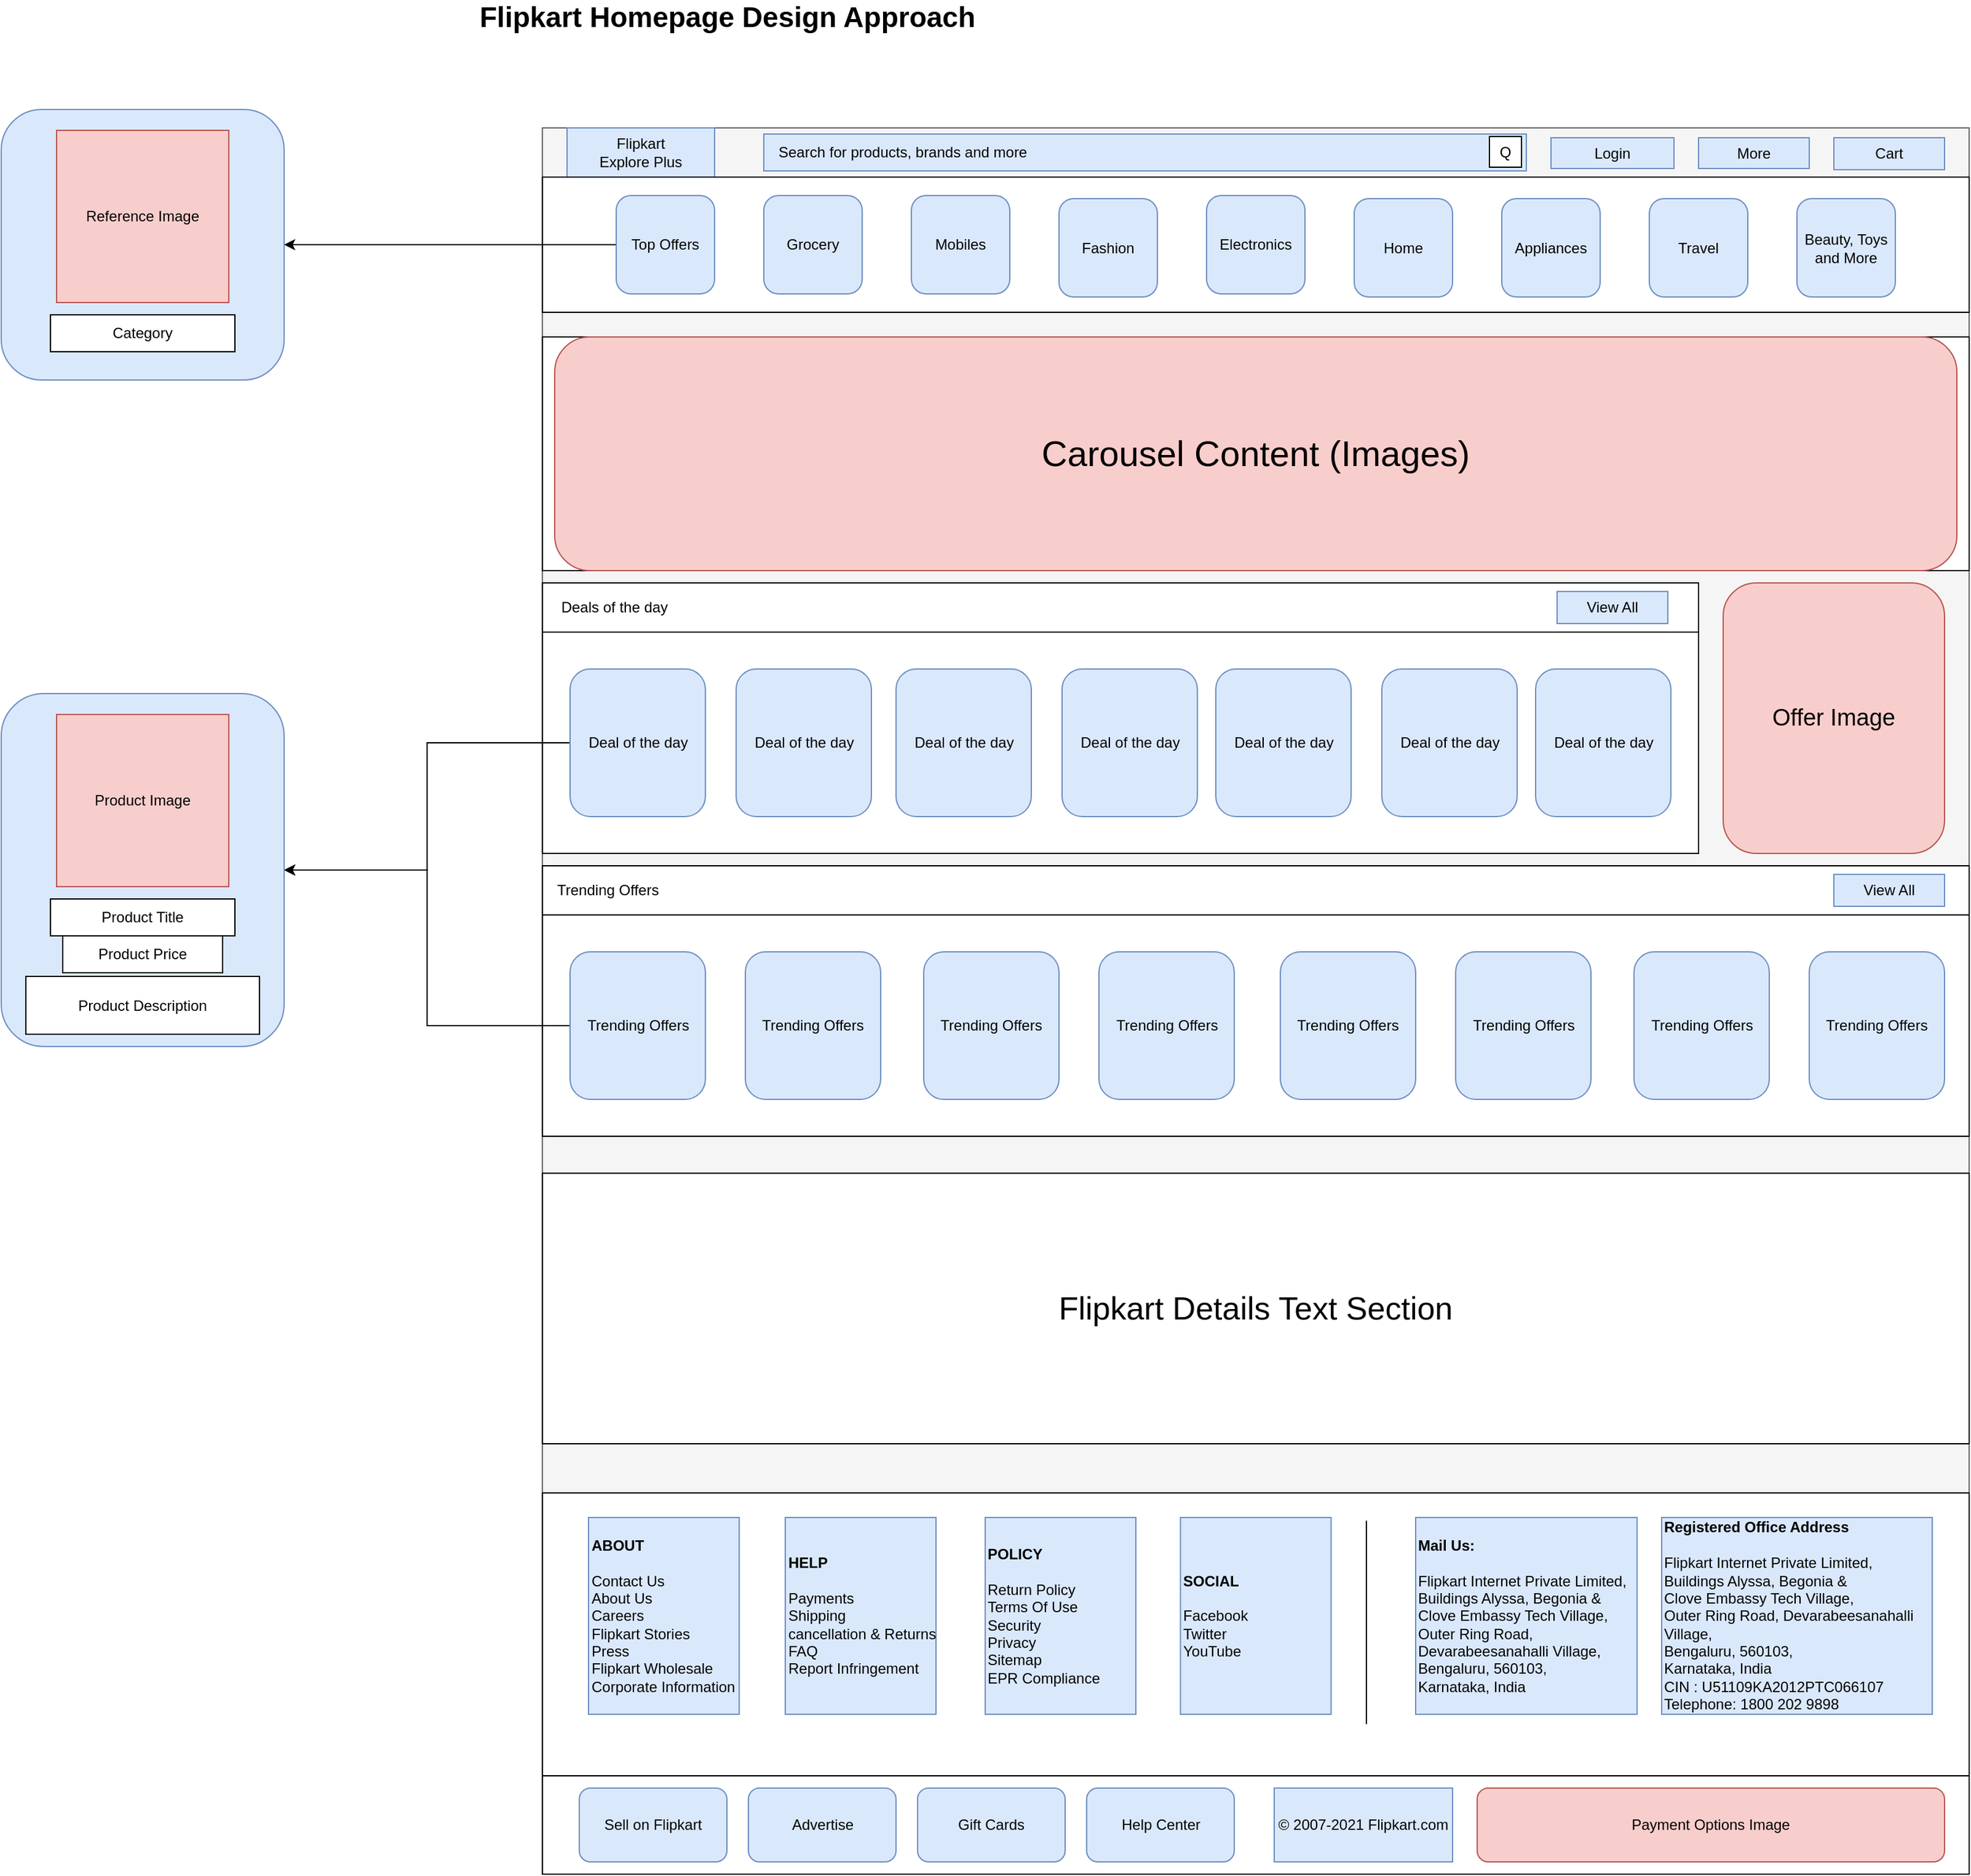 <mxfile version="14.9.6" type="device"><diagram id="KYXdHJFpIyuUIAoztG6i" name="Page-1"><mxGraphModel dx="2603" dy="1814" grid="1" gridSize="10" guides="1" tooltips="1" connect="1" arrows="1" fold="1" page="1" pageScale="1" pageWidth="850" pageHeight="1100" math="0" shadow="0"><root><mxCell id="0"/><mxCell id="1" parent="0"/><mxCell id="jUInh3vbcOJxMwzKWkCQ-2" value="" style="rounded=0;whiteSpace=wrap;html=1;fillColor=#f5f5f5;strokeColor=#666666;fontColor=#333333;" parent="1" vertex="1"><mxGeometry x="80" y="40" width="1160" height="40" as="geometry"/></mxCell><mxCell id="jUInh3vbcOJxMwzKWkCQ-3" value="Flipkart&lt;br&gt;Explore Plus" style="rounded=0;whiteSpace=wrap;html=1;fillColor=#dae8fc;strokeColor=#6c8ebf;" parent="1" vertex="1"><mxGeometry x="100" y="40" width="120" height="40" as="geometry"/></mxCell><mxCell id="jUInh3vbcOJxMwzKWkCQ-4" value="&amp;nbsp; &amp;nbsp;Search for products, brands and more" style="rounded=0;whiteSpace=wrap;html=1;align=left;fillColor=#dae8fc;strokeColor=#6c8ebf;" parent="1" vertex="1"><mxGeometry x="260" y="45" width="620" height="30" as="geometry"/></mxCell><mxCell id="jUInh3vbcOJxMwzKWkCQ-5" value="Q" style="rounded=0;whiteSpace=wrap;html=1;" parent="1" vertex="1"><mxGeometry x="850" y="47" width="26" height="25" as="geometry"/></mxCell><mxCell id="jUInh3vbcOJxMwzKWkCQ-7" value="Login" style="rounded=0;whiteSpace=wrap;html=1;fillColor=#dae8fc;strokeColor=#6c8ebf;" parent="1" vertex="1"><mxGeometry x="900" y="48" width="100" height="25" as="geometry"/></mxCell><mxCell id="jUInh3vbcOJxMwzKWkCQ-8" value="More" style="rounded=0;whiteSpace=wrap;html=1;fillColor=#dae8fc;strokeColor=#6c8ebf;" parent="1" vertex="1"><mxGeometry x="1020" y="48" width="90" height="25" as="geometry"/></mxCell><mxCell id="jUInh3vbcOJxMwzKWkCQ-9" value="Cart" style="rounded=0;whiteSpace=wrap;html=1;fillColor=#dae8fc;strokeColor=#6c8ebf;" parent="1" vertex="1"><mxGeometry x="1130" y="48" width="90" height="26" as="geometry"/></mxCell><mxCell id="jUInh3vbcOJxMwzKWkCQ-10" value="" style="rounded=0;whiteSpace=wrap;html=1;fillColor=#f5f5f5;strokeColor=#666666;fontColor=#333333;" parent="1" vertex="1"><mxGeometry x="80" y="80" width="1160" height="1380" as="geometry"/></mxCell><mxCell id="jUInh3vbcOJxMwzKWkCQ-11" value="" style="rounded=0;whiteSpace=wrap;html=1;" parent="1" vertex="1"><mxGeometry x="80" y="80" width="1160" height="110" as="geometry"/></mxCell><mxCell id="jUInh3vbcOJxMwzKWkCQ-96" style="edgeStyle=orthogonalEdgeStyle;rounded=0;orthogonalLoop=1;jettySize=auto;html=1;entryX=1;entryY=0.5;entryDx=0;entryDy=0;" parent="1" source="jUInh3vbcOJxMwzKWkCQ-13" target="jUInh3vbcOJxMwzKWkCQ-91" edge="1"><mxGeometry relative="1" as="geometry"/></mxCell><mxCell id="jUInh3vbcOJxMwzKWkCQ-13" value="Top Offers" style="rounded=1;whiteSpace=wrap;html=1;fillColor=#dae8fc;strokeColor=#6c8ebf;" parent="1" vertex="1"><mxGeometry x="140" y="95" width="80" height="80" as="geometry"/></mxCell><mxCell id="jUInh3vbcOJxMwzKWkCQ-14" value="Grocery" style="rounded=1;whiteSpace=wrap;html=1;fillColor=#dae8fc;strokeColor=#6c8ebf;" parent="1" vertex="1"><mxGeometry x="260" y="95" width="80" height="80" as="geometry"/></mxCell><mxCell id="jUInh3vbcOJxMwzKWkCQ-15" value="Mobiles" style="rounded=1;whiteSpace=wrap;html=1;fillColor=#dae8fc;strokeColor=#6c8ebf;" parent="1" vertex="1"><mxGeometry x="380" y="95" width="80" height="80" as="geometry"/></mxCell><mxCell id="jUInh3vbcOJxMwzKWkCQ-19" value="Fashion" style="rounded=1;whiteSpace=wrap;html=1;fillColor=#dae8fc;strokeColor=#6c8ebf;" parent="1" vertex="1"><mxGeometry x="500" y="97.5" width="80" height="80" as="geometry"/></mxCell><mxCell id="jUInh3vbcOJxMwzKWkCQ-20" value="Electronics" style="rounded=1;whiteSpace=wrap;html=1;fillColor=#dae8fc;strokeColor=#6c8ebf;" parent="1" vertex="1"><mxGeometry x="620" y="95" width="80" height="80" as="geometry"/></mxCell><mxCell id="jUInh3vbcOJxMwzKWkCQ-21" value="Home" style="rounded=1;whiteSpace=wrap;html=1;fillColor=#dae8fc;strokeColor=#6c8ebf;" parent="1" vertex="1"><mxGeometry x="740" y="97.5" width="80" height="80" as="geometry"/></mxCell><mxCell id="jUInh3vbcOJxMwzKWkCQ-22" value="Appliances" style="rounded=1;whiteSpace=wrap;html=1;fillColor=#dae8fc;strokeColor=#6c8ebf;" parent="1" vertex="1"><mxGeometry x="860" y="97.5" width="80" height="80" as="geometry"/></mxCell><mxCell id="jUInh3vbcOJxMwzKWkCQ-23" value="Travel" style="rounded=1;whiteSpace=wrap;html=1;fillColor=#dae8fc;strokeColor=#6c8ebf;" parent="1" vertex="1"><mxGeometry x="980" y="97.5" width="80" height="80" as="geometry"/></mxCell><mxCell id="jUInh3vbcOJxMwzKWkCQ-24" value="Beauty, Toys and More" style="rounded=1;whiteSpace=wrap;html=1;fillColor=#dae8fc;strokeColor=#6c8ebf;" parent="1" vertex="1"><mxGeometry x="1100" y="97.5" width="80" height="80" as="geometry"/></mxCell><mxCell id="jUInh3vbcOJxMwzKWkCQ-25" value="" style="rounded=0;whiteSpace=wrap;html=1;" parent="1" vertex="1"><mxGeometry x="80" y="210" width="1160" height="190" as="geometry"/></mxCell><mxCell id="jUInh3vbcOJxMwzKWkCQ-26" value="&lt;font style=&quot;font-size: 29px&quot;&gt;Carousel Content (Images)&lt;/font&gt;" style="rounded=1;whiteSpace=wrap;html=1;fillColor=#f8cecc;strokeColor=#b85450;" parent="1" vertex="1"><mxGeometry x="90" y="210" width="1140" height="190" as="geometry"/></mxCell><mxCell id="jUInh3vbcOJxMwzKWkCQ-27" value="" style="rounded=0;whiteSpace=wrap;html=1;" parent="1" vertex="1"><mxGeometry x="80" y="410" width="940" height="220" as="geometry"/></mxCell><mxCell id="jUInh3vbcOJxMwzKWkCQ-28" value="&amp;nbsp; &amp;nbsp; Deals of the day" style="rounded=0;whiteSpace=wrap;html=1;align=left;" parent="1" vertex="1"><mxGeometry x="80" y="410" width="940" height="40" as="geometry"/></mxCell><mxCell id="jUInh3vbcOJxMwzKWkCQ-30" value="View All" style="rounded=0;whiteSpace=wrap;html=1;fillColor=#dae8fc;strokeColor=#6c8ebf;" parent="1" vertex="1"><mxGeometry x="905" y="417" width="90" height="26" as="geometry"/></mxCell><mxCell id="jUInh3vbcOJxMwzKWkCQ-90" style="edgeStyle=orthogonalEdgeStyle;rounded=0;orthogonalLoop=1;jettySize=auto;html=1;entryX=1;entryY=0.5;entryDx=0;entryDy=0;" parent="1" source="jUInh3vbcOJxMwzKWkCQ-32" target="jUInh3vbcOJxMwzKWkCQ-80" edge="1"><mxGeometry relative="1" as="geometry"/></mxCell><mxCell id="jUInh3vbcOJxMwzKWkCQ-32" value="Deal of the day" style="rounded=1;whiteSpace=wrap;html=1;fillColor=#dae8fc;strokeColor=#6c8ebf;" parent="1" vertex="1"><mxGeometry x="102.5" y="480" width="110" height="120" as="geometry"/></mxCell><mxCell id="jUInh3vbcOJxMwzKWkCQ-34" value="&lt;font style=&quot;font-size: 19px&quot;&gt;Offer Image&lt;/font&gt;" style="rounded=1;whiteSpace=wrap;html=1;fillColor=#f8cecc;strokeColor=#b85450;" parent="1" vertex="1"><mxGeometry x="1040" y="410" width="180" height="220" as="geometry"/></mxCell><mxCell id="jUInh3vbcOJxMwzKWkCQ-35" value="Deal of the day" style="rounded=1;whiteSpace=wrap;html=1;fillColor=#dae8fc;strokeColor=#6c8ebf;" parent="1" vertex="1"><mxGeometry x="237.5" y="480" width="110" height="120" as="geometry"/></mxCell><mxCell id="jUInh3vbcOJxMwzKWkCQ-36" value="Deal of the day" style="rounded=1;whiteSpace=wrap;html=1;fillColor=#dae8fc;strokeColor=#6c8ebf;" parent="1" vertex="1"><mxGeometry x="367.5" y="480" width="110" height="120" as="geometry"/></mxCell><mxCell id="jUInh3vbcOJxMwzKWkCQ-37" value="Deal of the day" style="rounded=1;whiteSpace=wrap;html=1;fillColor=#dae8fc;strokeColor=#6c8ebf;" parent="1" vertex="1"><mxGeometry x="502.5" y="480" width="110" height="120" as="geometry"/></mxCell><mxCell id="jUInh3vbcOJxMwzKWkCQ-38" value="Deal of the day" style="rounded=1;whiteSpace=wrap;html=1;fillColor=#dae8fc;strokeColor=#6c8ebf;" parent="1" vertex="1"><mxGeometry x="627.5" y="480" width="110" height="120" as="geometry"/></mxCell><mxCell id="jUInh3vbcOJxMwzKWkCQ-39" value="Deal of the day" style="rounded=1;whiteSpace=wrap;html=1;fillColor=#dae8fc;strokeColor=#6c8ebf;" parent="1" vertex="1"><mxGeometry x="762.5" y="480" width="110" height="120" as="geometry"/></mxCell><mxCell id="jUInh3vbcOJxMwzKWkCQ-40" value="Deal of the day" style="rounded=1;whiteSpace=wrap;html=1;fillColor=#dae8fc;strokeColor=#6c8ebf;" parent="1" vertex="1"><mxGeometry x="887.5" y="480" width="110" height="120" as="geometry"/></mxCell><mxCell id="jUInh3vbcOJxMwzKWkCQ-41" value="" style="rounded=0;whiteSpace=wrap;html=1;" parent="1" vertex="1"><mxGeometry x="80" y="640" width="1160" height="220" as="geometry"/></mxCell><mxCell id="jUInh3vbcOJxMwzKWkCQ-42" value="&amp;nbsp; &amp;nbsp;Trending Offers" style="rounded=0;whiteSpace=wrap;html=1;align=left;" parent="1" vertex="1"><mxGeometry x="80" y="640" width="1160" height="40" as="geometry"/></mxCell><mxCell id="jUInh3vbcOJxMwzKWkCQ-43" value="View All" style="rounded=0;whiteSpace=wrap;html=1;fillColor=#dae8fc;strokeColor=#6c8ebf;" parent="1" vertex="1"><mxGeometry x="1130" y="647" width="90" height="26" as="geometry"/></mxCell><mxCell id="jUInh3vbcOJxMwzKWkCQ-89" style="edgeStyle=orthogonalEdgeStyle;rounded=0;orthogonalLoop=1;jettySize=auto;html=1;entryX=1;entryY=0.5;entryDx=0;entryDy=0;" parent="1" source="jUInh3vbcOJxMwzKWkCQ-44" target="jUInh3vbcOJxMwzKWkCQ-80" edge="1"><mxGeometry relative="1" as="geometry"/></mxCell><mxCell id="jUInh3vbcOJxMwzKWkCQ-44" value="Trending Offers" style="rounded=1;whiteSpace=wrap;html=1;fillColor=#dae8fc;strokeColor=#6c8ebf;" parent="1" vertex="1"><mxGeometry x="102.5" y="710" width="110" height="120" as="geometry"/></mxCell><mxCell id="jUInh3vbcOJxMwzKWkCQ-45" value="Trending Offers" style="rounded=1;whiteSpace=wrap;html=1;fillColor=#dae8fc;strokeColor=#6c8ebf;" parent="1" vertex="1"><mxGeometry x="245" y="710" width="110" height="120" as="geometry"/></mxCell><mxCell id="jUInh3vbcOJxMwzKWkCQ-51" value="Trending Offers" style="rounded=1;whiteSpace=wrap;html=1;fillColor=#dae8fc;strokeColor=#6c8ebf;" parent="1" vertex="1"><mxGeometry x="390" y="710" width="110" height="120" as="geometry"/></mxCell><mxCell id="jUInh3vbcOJxMwzKWkCQ-52" value="Trending Offers" style="rounded=1;whiteSpace=wrap;html=1;fillColor=#dae8fc;strokeColor=#6c8ebf;" parent="1" vertex="1"><mxGeometry x="532.5" y="710" width="110" height="120" as="geometry"/></mxCell><mxCell id="jUInh3vbcOJxMwzKWkCQ-55" value="Trending Offers" style="rounded=1;whiteSpace=wrap;html=1;fillColor=#dae8fc;strokeColor=#6c8ebf;" parent="1" vertex="1"><mxGeometry x="680" y="710" width="110" height="120" as="geometry"/></mxCell><mxCell id="jUInh3vbcOJxMwzKWkCQ-56" value="Trending Offers" style="rounded=1;whiteSpace=wrap;html=1;fillColor=#dae8fc;strokeColor=#6c8ebf;" parent="1" vertex="1"><mxGeometry x="822.5" y="710" width="110" height="120" as="geometry"/></mxCell><mxCell id="jUInh3vbcOJxMwzKWkCQ-57" value="Trending Offers" style="rounded=1;whiteSpace=wrap;html=1;fillColor=#dae8fc;strokeColor=#6c8ebf;" parent="1" vertex="1"><mxGeometry x="967.5" y="710" width="110" height="120" as="geometry"/></mxCell><mxCell id="jUInh3vbcOJxMwzKWkCQ-58" value="Trending Offers" style="rounded=1;whiteSpace=wrap;html=1;fillColor=#dae8fc;strokeColor=#6c8ebf;" parent="1" vertex="1"><mxGeometry x="1110" y="710" width="110" height="120" as="geometry"/></mxCell><mxCell id="jUInh3vbcOJxMwzKWkCQ-59" value="&lt;font style=&quot;font-size: 26px&quot;&gt;Flipkart Details Text Section&lt;/font&gt;" style="rounded=0;whiteSpace=wrap;html=1;" parent="1" vertex="1"><mxGeometry x="80" y="890" width="1160" height="220" as="geometry"/></mxCell><mxCell id="jUInh3vbcOJxMwzKWkCQ-60" value="" style="rounded=0;whiteSpace=wrap;html=1;" parent="1" vertex="1"><mxGeometry x="80" y="1150" width="1160" height="230" as="geometry"/></mxCell><mxCell id="jUInh3vbcOJxMwzKWkCQ-61" value="" style="rounded=0;whiteSpace=wrap;html=1;" parent="1" vertex="1"><mxGeometry x="80" y="1380" width="1160" height="80" as="geometry"/></mxCell><mxCell id="jUInh3vbcOJxMwzKWkCQ-62" value="&lt;div&gt;&lt;b&gt;ABOUT&lt;/b&gt;&lt;/div&gt;&lt;div&gt;&lt;b&gt;&lt;br&gt;&lt;/b&gt;&lt;/div&gt;&lt;div&gt;Contact Us&lt;/div&gt;&lt;div&gt;About Us&lt;/div&gt;&lt;div&gt;Careers&lt;/div&gt;&lt;div&gt;Flipkart Stories&lt;/div&gt;&lt;div&gt;Press&lt;/div&gt;&lt;div&gt;Flipkart Wholesale&lt;/div&gt;&lt;div&gt;Corporate Information&lt;/div&gt;" style="rounded=0;whiteSpace=wrap;html=1;align=left;fillColor=#dae8fc;strokeColor=#6c8ebf;" parent="1" vertex="1"><mxGeometry x="117.5" y="1170" width="122.5" height="160" as="geometry"/></mxCell><mxCell id="jUInh3vbcOJxMwzKWkCQ-63" value="&lt;b&gt;HELP&lt;/b&gt;&lt;br&gt;&lt;br&gt;Payments&lt;br&gt;Shipping&lt;br&gt;cancellation &amp;amp; Returns&lt;br&gt;FAQ&lt;br&gt;&lt;div&gt;Report Infringement&lt;/div&gt;" style="rounded=0;whiteSpace=wrap;html=1;align=left;fillColor=#dae8fc;strokeColor=#6c8ebf;" parent="1" vertex="1"><mxGeometry x="277.5" y="1170" width="122.5" height="160" as="geometry"/></mxCell><mxCell id="jUInh3vbcOJxMwzKWkCQ-64" value="&lt;div&gt;&lt;b&gt;POLICY&lt;/b&gt;&lt;/div&gt;&lt;div&gt;&lt;b&gt;&lt;br&gt;&lt;/b&gt;&lt;/div&gt;&lt;div&gt;Return Policy&lt;/div&gt;&lt;div&gt;Terms Of Use&lt;/div&gt;&lt;div&gt;Security&lt;/div&gt;&lt;div&gt;Privacy&lt;/div&gt;&lt;div&gt;Sitemap&lt;/div&gt;&lt;div&gt;EPR Compliance&lt;/div&gt;" style="rounded=0;whiteSpace=wrap;html=1;align=left;fillColor=#dae8fc;strokeColor=#6c8ebf;" parent="1" vertex="1"><mxGeometry x="440" y="1170" width="122.5" height="160" as="geometry"/></mxCell><mxCell id="jUInh3vbcOJxMwzKWkCQ-65" value="&lt;p style=&quot;line-height: 120%&quot;&gt;&lt;/p&gt;&lt;div&gt;&lt;b&gt;SOCIAL&lt;/b&gt;&lt;/div&gt;&lt;div&gt;&lt;b&gt;&lt;br&gt;&lt;/b&gt;&lt;/div&gt;&lt;div&gt;Facebook&lt;/div&gt;&lt;div&gt;Twitter&lt;/div&gt;&lt;div&gt;YouTube&lt;/div&gt;&lt;p&gt;&lt;/p&gt;" style="rounded=0;whiteSpace=wrap;html=1;align=left;fillColor=#dae8fc;strokeColor=#6c8ebf;" parent="1" vertex="1"><mxGeometry x="598.75" y="1170" width="122.5" height="160" as="geometry"/></mxCell><mxCell id="jUInh3vbcOJxMwzKWkCQ-67" value="" style="endArrow=none;html=1;" parent="1" edge="1"><mxGeometry width="50" height="50" relative="1" as="geometry"><mxPoint x="750" y="1338" as="sourcePoint"/><mxPoint x="750" y="1338" as="targetPoint"/><Array as="points"><mxPoint x="750" y="1168"/></Array></mxGeometry></mxCell><mxCell id="jUInh3vbcOJxMwzKWkCQ-68" value="&lt;p style=&quot;line-height: 120%&quot;&gt;&lt;/p&gt;&lt;div&gt;&lt;div&gt;&lt;b&gt;Mail Us:&lt;/b&gt;&lt;/div&gt;&lt;div&gt;&lt;b&gt;&lt;br&gt;&lt;/b&gt;&lt;/div&gt;&lt;div&gt;Flipkart Internet Private Limited,&lt;/div&gt;&lt;div&gt;Buildings Alyssa, Begonia &amp;amp;&lt;/div&gt;&lt;div&gt;Clove Embassy Tech Village,&lt;/div&gt;&lt;div&gt;Outer Ring Road, Devarabeesanahalli Village,&lt;/div&gt;&lt;div&gt;Bengaluru, 560103,&lt;/div&gt;&lt;div&gt;Karnataka, India&lt;/div&gt;&lt;/div&gt;&lt;p&gt;&lt;/p&gt;" style="rounded=0;whiteSpace=wrap;html=1;align=left;fillColor=#dae8fc;strokeColor=#6c8ebf;" parent="1" vertex="1"><mxGeometry x="790" y="1170" width="180" height="160" as="geometry"/></mxCell><mxCell id="jUInh3vbcOJxMwzKWkCQ-69" value="&lt;p style=&quot;line-height: 120%&quot;&gt;&lt;/p&gt;&lt;div&gt;&lt;div&gt;&lt;b&gt;Registered Office Address&lt;/b&gt;&lt;/div&gt;&lt;div&gt;&lt;b&gt;&lt;br&gt;&lt;/b&gt;&lt;/div&gt;&lt;div&gt;Flipkart Internet Private Limited,&lt;/div&gt;&lt;div&gt;Buildings Alyssa, Begonia &amp;amp;&lt;/div&gt;&lt;div&gt;Clove Embassy Tech Village,&lt;/div&gt;&lt;div&gt;Outer Ring Road, Devarabeesanahalli Village,&lt;/div&gt;&lt;div&gt;Bengaluru, 560103,&lt;/div&gt;&lt;div&gt;Karnataka, India&lt;/div&gt;&lt;div&gt;CIN : U51109KA2012PTC066107&lt;/div&gt;&lt;div&gt;Telephone: 1800 202 9898&lt;/div&gt;&lt;/div&gt;&lt;p&gt;&lt;/p&gt;" style="rounded=0;whiteSpace=wrap;html=1;align=left;fillColor=#dae8fc;strokeColor=#6c8ebf;" parent="1" vertex="1"><mxGeometry x="990" y="1170" width="220" height="160" as="geometry"/></mxCell><mxCell id="jUInh3vbcOJxMwzKWkCQ-73" value="Sell on Flipkart" style="rounded=1;whiteSpace=wrap;html=1;fillColor=#dae8fc;strokeColor=#6c8ebf;" parent="1" vertex="1"><mxGeometry x="110" y="1390" width="120" height="60" as="geometry"/></mxCell><mxCell id="jUInh3vbcOJxMwzKWkCQ-74" value="Advertise" style="rounded=1;whiteSpace=wrap;html=1;fillColor=#dae8fc;strokeColor=#6c8ebf;" parent="1" vertex="1"><mxGeometry x="247.5" y="1390" width="120" height="60" as="geometry"/></mxCell><mxCell id="jUInh3vbcOJxMwzKWkCQ-75" value="Gift Cards" style="rounded=1;whiteSpace=wrap;html=1;fillColor=#dae8fc;strokeColor=#6c8ebf;" parent="1" vertex="1"><mxGeometry x="385" y="1390" width="120" height="60" as="geometry"/></mxCell><mxCell id="jUInh3vbcOJxMwzKWkCQ-76" value="Help Center" style="rounded=1;whiteSpace=wrap;html=1;fillColor=#dae8fc;strokeColor=#6c8ebf;" parent="1" vertex="1"><mxGeometry x="522.5" y="1390" width="120" height="60" as="geometry"/></mxCell><mxCell id="jUInh3vbcOJxMwzKWkCQ-77" value="© 2007-2021 Flipkart.com" style="rounded=0;whiteSpace=wrap;html=1;fillColor=#dae8fc;strokeColor=#6c8ebf;" parent="1" vertex="1"><mxGeometry x="675" y="1390" width="145" height="60" as="geometry"/></mxCell><mxCell id="jUInh3vbcOJxMwzKWkCQ-78" value="Payment Options Image" style="rounded=1;whiteSpace=wrap;html=1;fillColor=#f8cecc;strokeColor=#b85450;" parent="1" vertex="1"><mxGeometry x="840" y="1390" width="380" height="60" as="geometry"/></mxCell><mxCell id="jUInh3vbcOJxMwzKWkCQ-79" value="&lt;b&gt;&lt;font style=&quot;font-size: 23px&quot;&gt;Flipkart Homepage Design Approach&lt;/font&gt;&lt;/b&gt;" style="text;html=1;align=center;verticalAlign=middle;resizable=0;points=[];autosize=1;strokeColor=none;" parent="1" vertex="1"><mxGeometry x="20" y="-60" width="420" height="20" as="geometry"/></mxCell><mxCell id="jUInh3vbcOJxMwzKWkCQ-80" value="" style="rounded=1;whiteSpace=wrap;html=1;fillColor=#dae8fc;strokeColor=#6c8ebf;" parent="1" vertex="1"><mxGeometry x="-360" y="500" width="230" height="287" as="geometry"/></mxCell><mxCell id="jUInh3vbcOJxMwzKWkCQ-81" value="&lt;span&gt;Product Image&lt;/span&gt;" style="whiteSpace=wrap;html=1;aspect=fixed;fillColor=#f8cecc;strokeColor=#b85450;" parent="1" vertex="1"><mxGeometry x="-315" y="517" width="140" height="140" as="geometry"/></mxCell><mxCell id="jUInh3vbcOJxMwzKWkCQ-83" value="Product Title" style="rounded=0;whiteSpace=wrap;html=1;" parent="1" vertex="1"><mxGeometry x="-320" y="667" width="150" height="30" as="geometry"/></mxCell><mxCell id="jUInh3vbcOJxMwzKWkCQ-84" value="Product Price" style="rounded=0;whiteSpace=wrap;html=1;" parent="1" vertex="1"><mxGeometry x="-310" y="697" width="130" height="30" as="geometry"/></mxCell><mxCell id="jUInh3vbcOJxMwzKWkCQ-86" value="Product Description" style="rounded=0;whiteSpace=wrap;html=1;" parent="1" vertex="1"><mxGeometry x="-340" y="730" width="190" height="47" as="geometry"/></mxCell><mxCell id="jUInh3vbcOJxMwzKWkCQ-91" value="" style="rounded=1;whiteSpace=wrap;html=1;fillColor=#dae8fc;strokeColor=#6c8ebf;" parent="1" vertex="1"><mxGeometry x="-360" y="25" width="230" height="220" as="geometry"/></mxCell><mxCell id="jUInh3vbcOJxMwzKWkCQ-92" value="Reference Image" style="whiteSpace=wrap;html=1;aspect=fixed;fillColor=#f8cecc;strokeColor=#b85450;" parent="1" vertex="1"><mxGeometry x="-315" y="42" width="140" height="140" as="geometry"/></mxCell><mxCell id="jUInh3vbcOJxMwzKWkCQ-93" value="Category" style="rounded=0;whiteSpace=wrap;html=1;" parent="1" vertex="1"><mxGeometry x="-320" y="192" width="150" height="30" as="geometry"/></mxCell></root></mxGraphModel></diagram></mxfile>